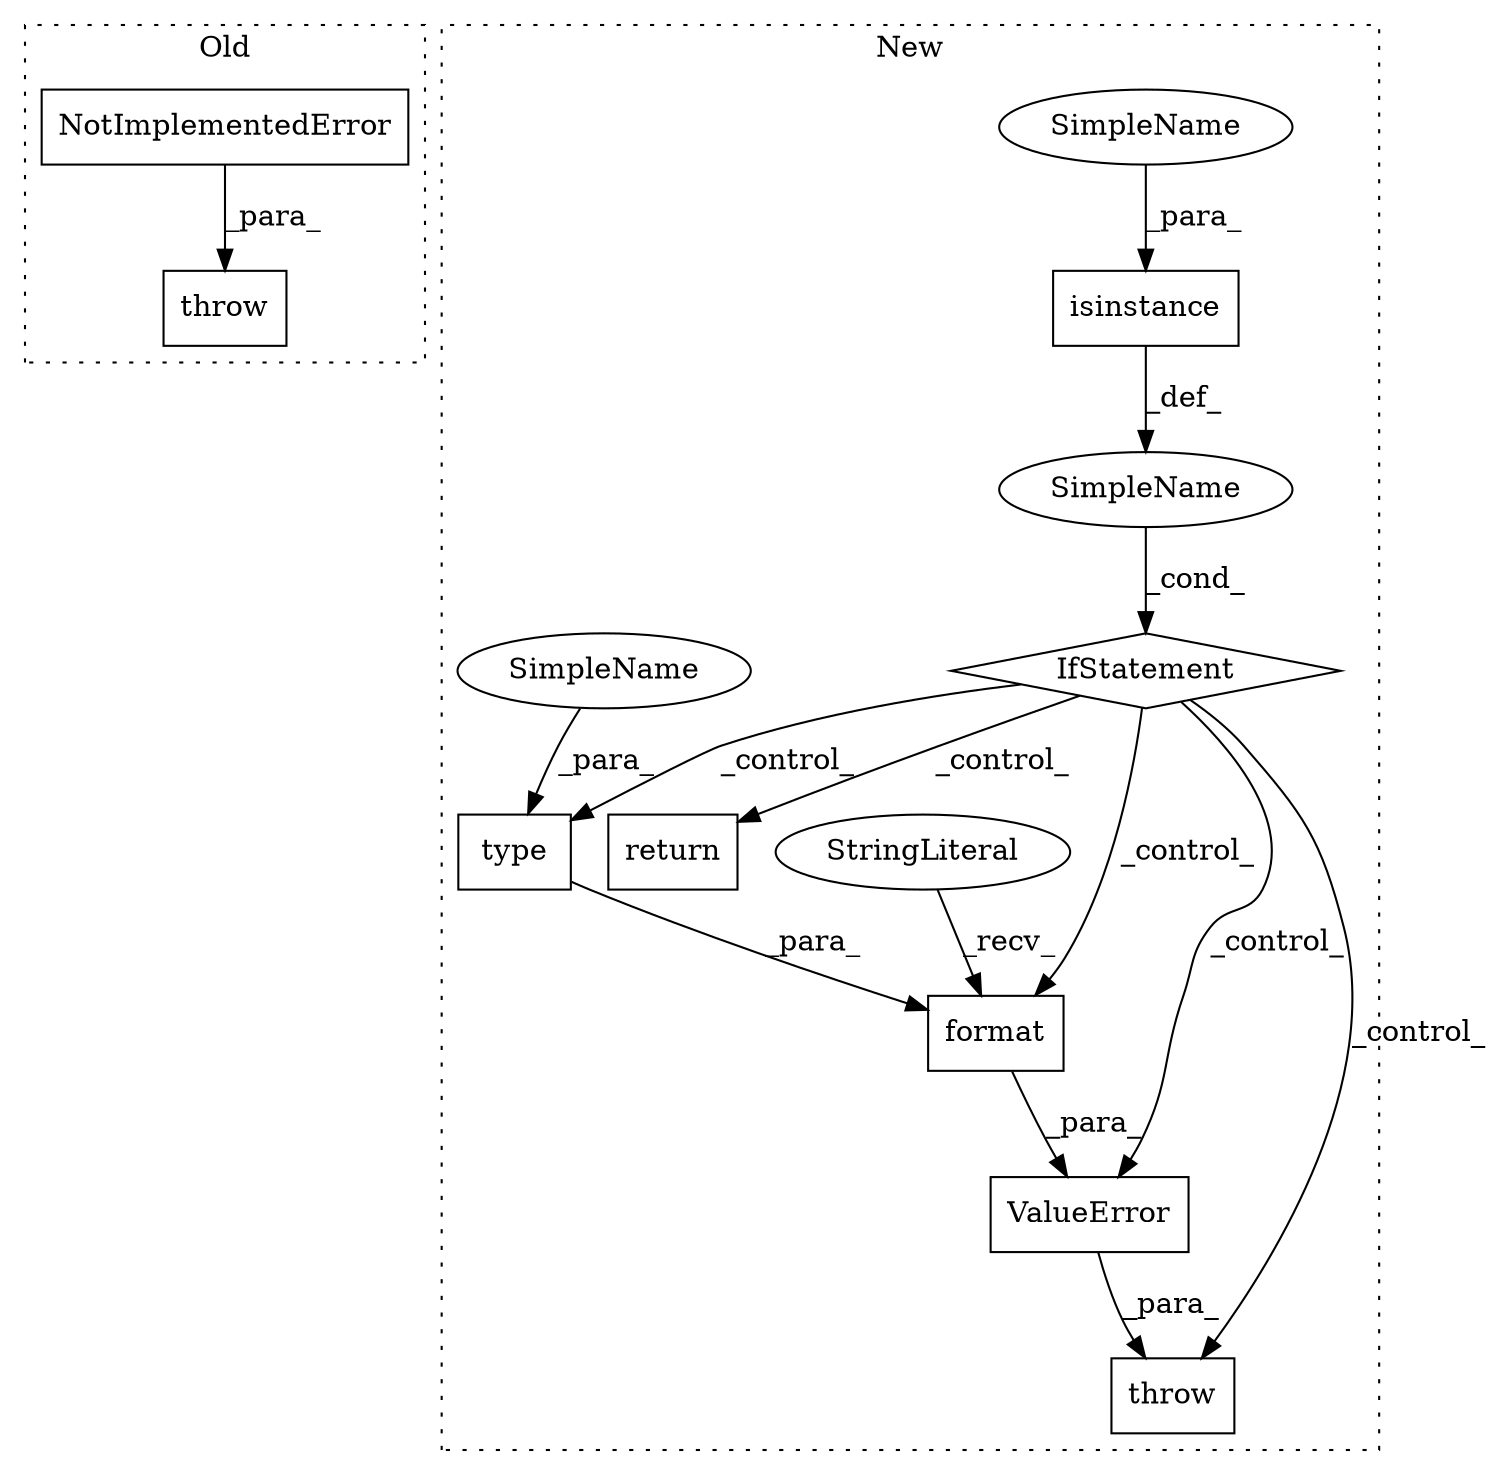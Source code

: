 digraph G {
subgraph cluster0 {
1 [label="NotImplementedError" a="32" s="1964" l="21" shape="box"];
3 [label="throw" a="53" s="1958" l="6" shape="box"];
label = "Old";
style="dotted";
}
subgraph cluster1 {
2 [label="type" a="32" s="2422,2432" l="5,1" shape="box"];
4 [label="throw" a="53" s="2339" l="6" shape="box"];
5 [label="format" a="32" s="2415,2433" l="7,1" shape="box"];
6 [label="StringLiteral" a="45" s="2356" l="58" shape="ellipse"];
7 [label="ValueError" a="32" s="2345,2434" l="11,1" shape="box"];
8 [label="IfStatement" a="25" s="2236,2263" l="4,2" shape="diamond"];
9 [label="SimpleName" a="42" s="" l="" shape="ellipse"];
10 [label="isinstance" a="32" s="2240,2262" l="11,1" shape="box"];
11 [label="return" a="41" s="2273" l="7" shape="box"];
12 [label="SimpleName" a="42" s="2427" l="5" shape="ellipse"];
13 [label="SimpleName" a="42" s="2251" l="5" shape="ellipse"];
label = "New";
style="dotted";
}
1 -> 3 [label="_para_"];
2 -> 5 [label="_para_"];
5 -> 7 [label="_para_"];
6 -> 5 [label="_recv_"];
7 -> 4 [label="_para_"];
8 -> 4 [label="_control_"];
8 -> 7 [label="_control_"];
8 -> 11 [label="_control_"];
8 -> 5 [label="_control_"];
8 -> 2 [label="_control_"];
9 -> 8 [label="_cond_"];
10 -> 9 [label="_def_"];
12 -> 2 [label="_para_"];
13 -> 10 [label="_para_"];
}